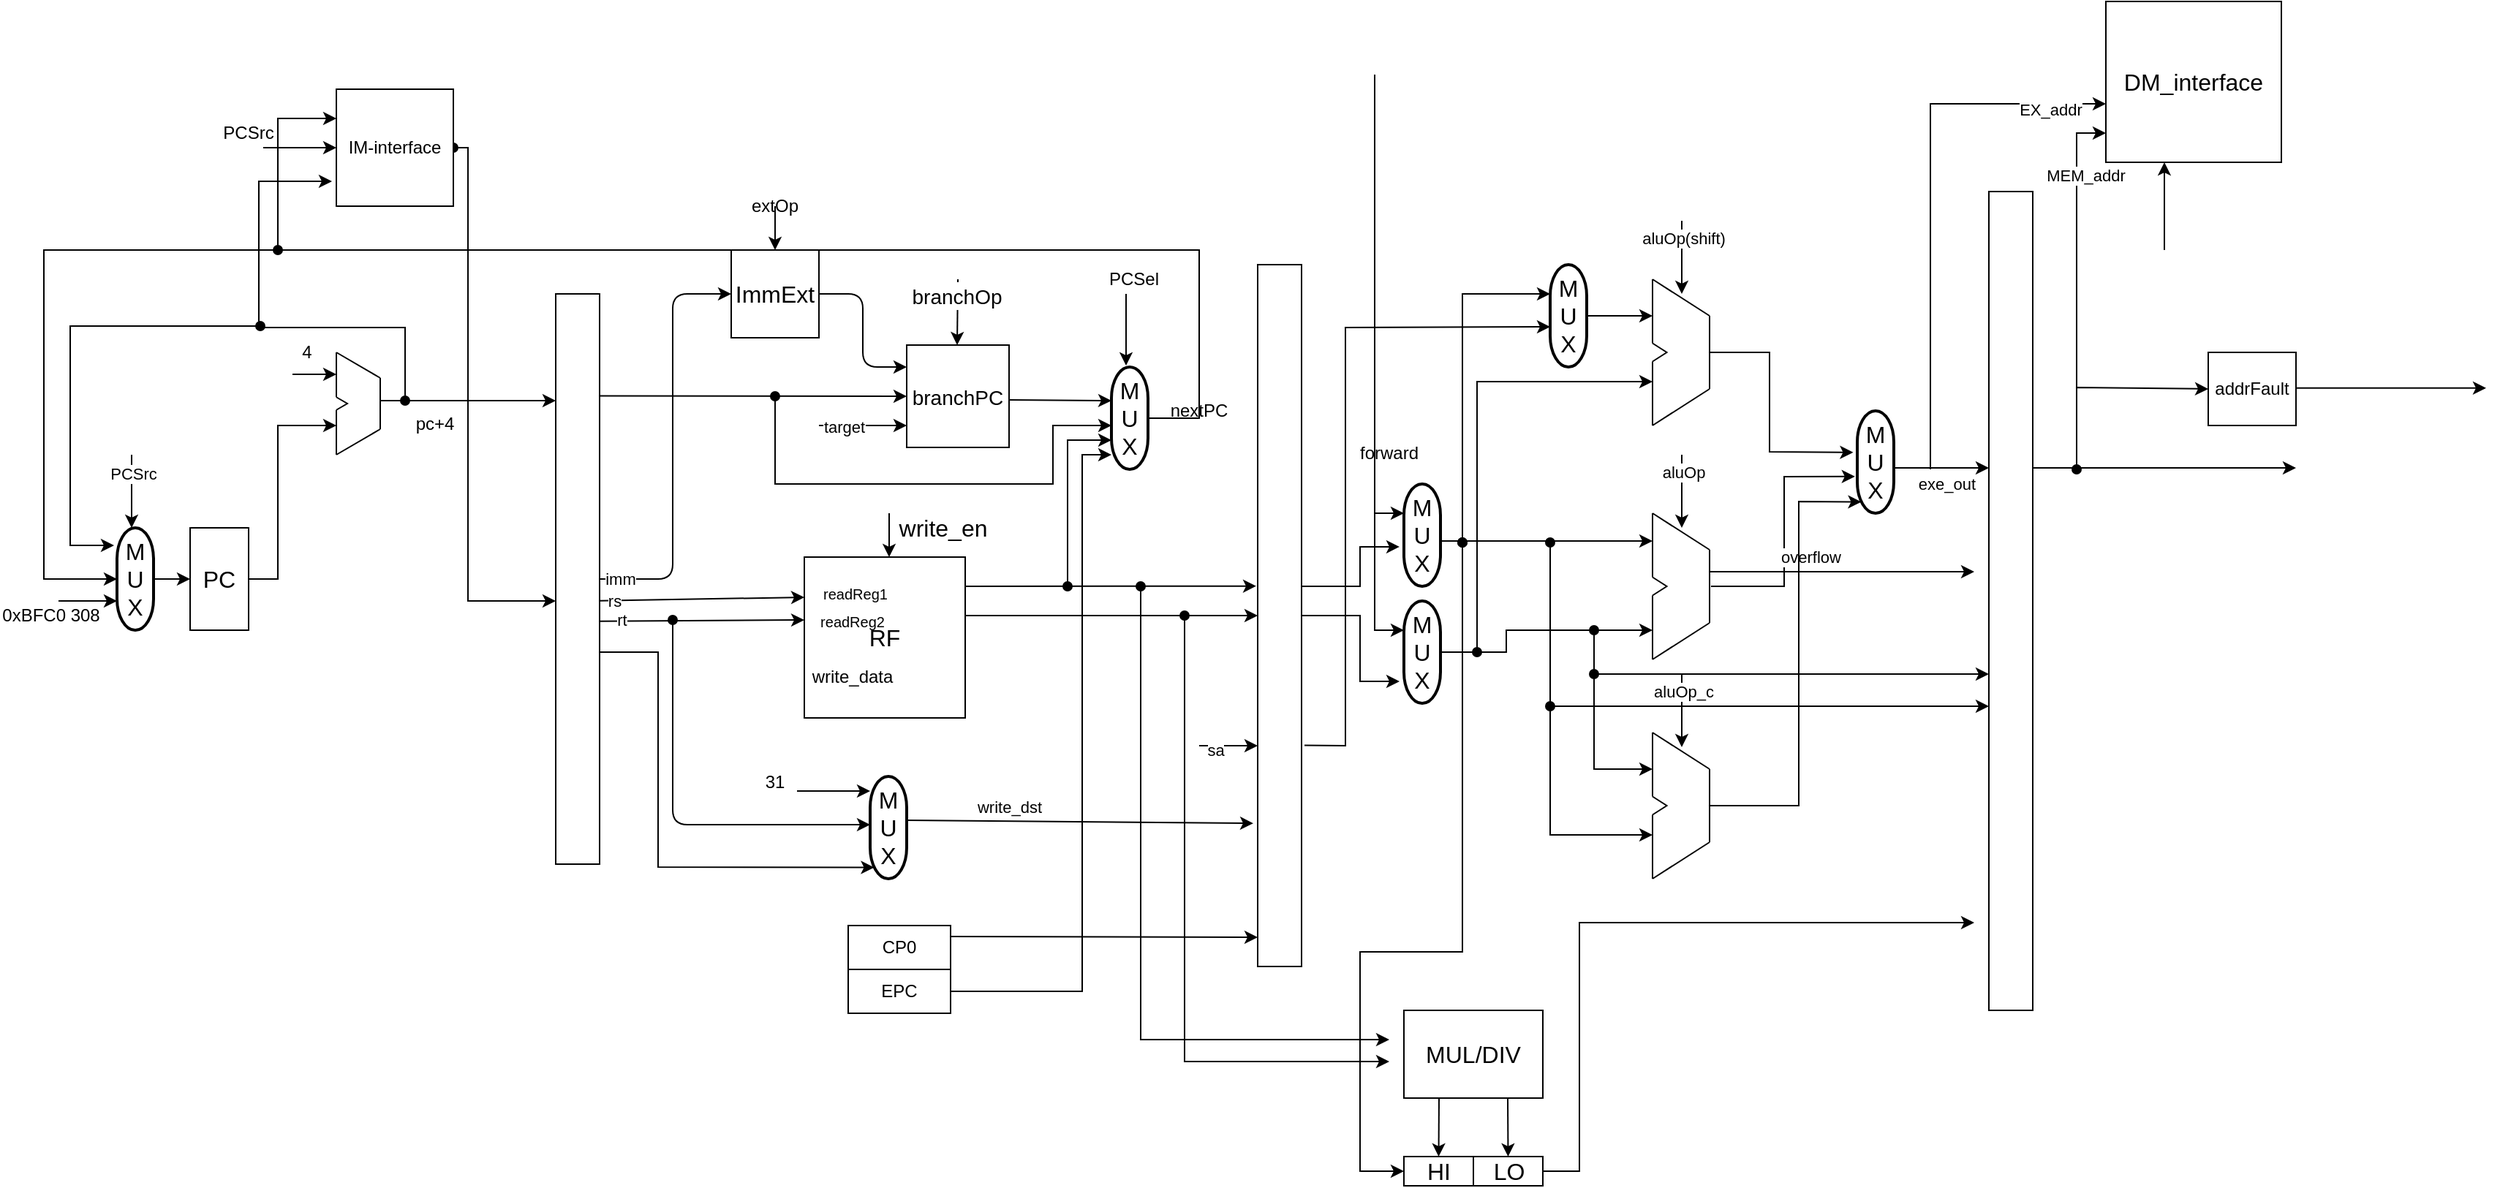 <mxfile version="13.1.3" type="github"><diagram id="8vDX_a7Ci2wvqL18bH4l" name="Page-1"><mxGraphModel dx="1221" dy="1481" grid="1" gridSize="10" guides="1" tooltips="1" connect="1" arrows="1" fold="1" page="1" pageScale="1" pageWidth="1169" pageHeight="827" math="0" shadow="0"><root><mxCell id="0"/><mxCell id="1" parent="0"/><mxCell id="nXYr4h_FSG1vtac11C3X-2" value="&lt;font style=&quot;font-size: 16px&quot;&gt;PC&lt;/font&gt;" style="rounded=0;whiteSpace=wrap;html=1;direction=south;" vertex="1" parent="1"><mxGeometry x="130" y="240" width="40" height="70" as="geometry"/></mxCell><mxCell id="nXYr4h_FSG1vtac11C3X-19" style="edgeStyle=orthogonalEdgeStyle;rounded=0;orthogonalLoop=1;jettySize=auto;html=1;exitX=1;exitY=0.5;exitDx=0;exitDy=0;startArrow=oval;startFill=1;" edge="1" parent="1" source="nXYr4h_FSG1vtac11C3X-3" target="nXYr4h_FSG1vtac11C3X-20"><mxGeometry relative="1" as="geometry"><mxPoint x="350" y="275" as="targetPoint"/><Array as="points"><mxPoint x="320" y="-20"/><mxPoint x="320" y="290"/></Array></mxGeometry></mxCell><mxCell id="nXYr4h_FSG1vtac11C3X-3" value="IM-interface" style="whiteSpace=wrap;html=1;aspect=fixed;" vertex="1" parent="1"><mxGeometry x="230" y="-60" width="80" height="80" as="geometry"/></mxCell><mxCell id="nXYr4h_FSG1vtac11C3X-13" value="" style="group" vertex="1" connectable="0" parent="1"><mxGeometry x="230" y="130" width="30" height="80" as="geometry"/></mxCell><mxCell id="nXYr4h_FSG1vtac11C3X-11" value="" style="group" vertex="1" connectable="0" parent="nXYr4h_FSG1vtac11C3X-13"><mxGeometry width="30" height="80" as="geometry"/></mxCell><mxCell id="nXYr4h_FSG1vtac11C3X-12" value="" style="group" vertex="1" connectable="0" parent="nXYr4h_FSG1vtac11C3X-11"><mxGeometry y="-10" width="30" height="70" as="geometry"/></mxCell><mxCell id="nXYr4h_FSG1vtac11C3X-5" value="" style="endArrow=none;html=1;shadow=0;" edge="1" parent="nXYr4h_FSG1vtac11C3X-12"><mxGeometry width="50" height="50" relative="1" as="geometry"><mxPoint x="30" y="52.5" as="sourcePoint"/><mxPoint x="30" y="17.5" as="targetPoint"/></mxGeometry></mxCell><mxCell id="nXYr4h_FSG1vtac11C3X-6" value="" style="endArrow=none;html=1;shadow=0;" edge="1" parent="nXYr4h_FSG1vtac11C3X-12"><mxGeometry width="50" height="50" relative="1" as="geometry"><mxPoint y="70" as="sourcePoint"/><mxPoint x="30" y="52.5" as="targetPoint"/></mxGeometry></mxCell><mxCell id="nXYr4h_FSG1vtac11C3X-7" value="" style="endArrow=none;html=1;shadow=0;" edge="1" parent="nXYr4h_FSG1vtac11C3X-12"><mxGeometry width="50" height="50" relative="1" as="geometry"><mxPoint as="sourcePoint"/><mxPoint x="30" y="17.5" as="targetPoint"/></mxGeometry></mxCell><mxCell id="nXYr4h_FSG1vtac11C3X-8" value="" style="endArrow=none;html=1;shadow=0;" edge="1" parent="nXYr4h_FSG1vtac11C3X-12"><mxGeometry width="50" height="50" relative="1" as="geometry"><mxPoint y="30.625" as="sourcePoint"/><mxPoint as="targetPoint"/></mxGeometry></mxCell><mxCell id="nXYr4h_FSG1vtac11C3X-9" value="" style="endArrow=none;html=1;shadow=0;" edge="1" parent="nXYr4h_FSG1vtac11C3X-12"><mxGeometry width="50" height="50" relative="1" as="geometry"><mxPoint y="39.375" as="sourcePoint"/><mxPoint y="70" as="targetPoint"/></mxGeometry></mxCell><mxCell id="nXYr4h_FSG1vtac11C3X-10" value="" style="endArrow=none;html=1;shadow=0;rounded=0;" edge="1" parent="nXYr4h_FSG1vtac11C3X-12"><mxGeometry width="50" height="50" relative="1" as="geometry"><mxPoint y="39.375" as="sourcePoint"/><mxPoint y="30.625" as="targetPoint"/><Array as="points"><mxPoint x="7.5" y="35"/></Array></mxGeometry></mxCell><mxCell id="nXYr4h_FSG1vtac11C3X-16" value="" style="endArrow=classic;html=1;" edge="1" parent="1"><mxGeometry width="50" height="50" relative="1" as="geometry"><mxPoint x="200" y="135" as="sourcePoint"/><mxPoint x="230" y="135" as="targetPoint"/><Array as="points"/></mxGeometry></mxCell><mxCell id="nXYr4h_FSG1vtac11C3X-18" value="4" style="text;html=1;strokeColor=none;fillColor=none;align=center;verticalAlign=middle;whiteSpace=wrap;rounded=0;" vertex="1" parent="1"><mxGeometry x="190" y="110" width="40" height="20" as="geometry"/></mxCell><mxCell id="nXYr4h_FSG1vtac11C3X-20" value="" style="rounded=0;whiteSpace=wrap;html=1;" vertex="1" parent="1"><mxGeometry x="380" y="80" width="30" height="390" as="geometry"/></mxCell><mxCell id="nXYr4h_FSG1vtac11C3X-21" value="" style="endArrow=classic;html=1;" edge="1" parent="1"><mxGeometry width="50" height="50" relative="1" as="geometry"><mxPoint x="260" y="153" as="sourcePoint"/><mxPoint x="380" y="153" as="targetPoint"/></mxGeometry></mxCell><mxCell id="nXYr4h_FSG1vtac11C3X-22" value="pc+4" style="text;html=1;align=center;verticalAlign=middle;resizable=0;points=[];autosize=1;" vertex="1" parent="1"><mxGeometry x="277" y="159" width="40" height="20" as="geometry"/></mxCell><mxCell id="nXYr4h_FSG1vtac11C3X-25" value="" style="endArrow=classic;html=1;exitX=0.5;exitY=0;exitDx=0;exitDy=0;rounded=0;" edge="1" parent="1" source="nXYr4h_FSG1vtac11C3X-2"><mxGeometry width="50" height="50" relative="1" as="geometry"><mxPoint x="180" y="220" as="sourcePoint"/><mxPoint x="230" y="170" as="targetPoint"/><Array as="points"><mxPoint x="190" y="275"/><mxPoint x="190" y="170"/></Array></mxGeometry></mxCell><mxCell id="nXYr4h_FSG1vtac11C3X-26" value="" style="endArrow=classic;html=1;rounded=0;startArrow=oval;startFill=1;" edge="1" parent="1"><mxGeometry width="50" height="50" relative="1" as="geometry"><mxPoint x="277" y="153" as="sourcePoint"/><mxPoint x="227" y="3" as="targetPoint"/><Array as="points"><mxPoint x="277" y="103"/><mxPoint x="177" y="103"/><mxPoint x="177" y="3"/></Array></mxGeometry></mxCell><mxCell id="nXYr4h_FSG1vtac11C3X-27" value="ImmExt" style="rounded=0;whiteSpace=wrap;html=1;fontSize=16;rotation=0;" vertex="1" parent="1"><mxGeometry x="500" y="50" width="60" height="60" as="geometry"/></mxCell><mxCell id="nXYr4h_FSG1vtac11C3X-28" value="" style="endArrow=classic;html=1;exitX=1;exitY=0.5;exitDx=0;exitDy=0;" edge="1" parent="1" source="nXYr4h_FSG1vtac11C3X-20"><mxGeometry width="50" height="50" relative="1" as="geometry"><mxPoint x="450" y="130" as="sourcePoint"/><mxPoint x="500" y="80" as="targetPoint"/><Array as="points"><mxPoint x="460" y="275"/><mxPoint x="460" y="80"/></Array></mxGeometry></mxCell><mxCell id="nXYr4h_FSG1vtac11C3X-30" value="imm" style="edgeLabel;html=1;align=center;verticalAlign=middle;resizable=0;points=[];" vertex="1" connectable="0" parent="nXYr4h_FSG1vtac11C3X-28"><mxGeometry x="-0.902" relative="1" as="geometry"><mxPoint as="offset"/></mxGeometry></mxCell><mxCell id="nXYr4h_FSG1vtac11C3X-31" value="" style="endArrow=classic;html=1;" edge="1" parent="1"><mxGeometry width="50" height="50" relative="1" as="geometry"><mxPoint x="530" y="20" as="sourcePoint"/><mxPoint x="530" y="50" as="targetPoint"/></mxGeometry></mxCell><mxCell id="nXYr4h_FSG1vtac11C3X-32" value="extOp" style="text;html=1;strokeColor=none;fillColor=none;align=center;verticalAlign=middle;whiteSpace=wrap;rounded=0;" vertex="1" parent="1"><mxGeometry x="510" y="10" width="40" height="20" as="geometry"/></mxCell><mxCell id="nXYr4h_FSG1vtac11C3X-46" value="" style="group" vertex="1" connectable="0" parent="1"><mxGeometry x="550" y="230" width="115" height="140" as="geometry"/></mxCell><mxCell id="nXYr4h_FSG1vtac11C3X-40" value="RF" style="whiteSpace=wrap;html=1;aspect=fixed;fontSize=16;" vertex="1" parent="nXYr4h_FSG1vtac11C3X-46"><mxGeometry y="30" width="110" height="110" as="geometry"/></mxCell><mxCell id="nXYr4h_FSG1vtac11C3X-41" value="readReg1" style="text;html=1;strokeColor=none;fillColor=none;align=center;verticalAlign=middle;whiteSpace=wrap;rounded=0;fontSize=10;" vertex="1" parent="nXYr4h_FSG1vtac11C3X-46"><mxGeometry x="10" y="50" width="50" height="10" as="geometry"/></mxCell><mxCell id="nXYr4h_FSG1vtac11C3X-42" value="&lt;div&gt;readReg2&lt;/div&gt;" style="text;html=1;strokeColor=none;fillColor=none;align=center;verticalAlign=middle;whiteSpace=wrap;rounded=0;fontSize=10;" vertex="1" parent="nXYr4h_FSG1vtac11C3X-46"><mxGeometry x="13" y="64" width="40" height="20" as="geometry"/></mxCell><mxCell id="nXYr4h_FSG1vtac11C3X-43" value="" style="endArrow=classic;html=1;shadow=0;fontSize=16;" edge="1" parent="nXYr4h_FSG1vtac11C3X-46"><mxGeometry width="50" height="50" relative="1" as="geometry"><mxPoint x="58" as="sourcePoint"/><mxPoint x="58" y="30" as="targetPoint"/></mxGeometry></mxCell><mxCell id="nXYr4h_FSG1vtac11C3X-44" value="write_en" style="text;html=1;strokeColor=none;fillColor=none;align=center;verticalAlign=middle;whiteSpace=wrap;rounded=0;fontSize=16;" vertex="1" parent="nXYr4h_FSG1vtac11C3X-46"><mxGeometry x="75" width="40" height="20" as="geometry"/></mxCell><mxCell id="nXYr4h_FSG1vtac11C3X-45" value="&lt;font style=&quot;font-size: 12px&quot;&gt;write_data&lt;/font&gt;" style="text;html=1;strokeColor=none;fillColor=none;align=center;verticalAlign=middle;whiteSpace=wrap;rounded=0;fontSize=16;" vertex="1" parent="nXYr4h_FSG1vtac11C3X-46"><mxGeometry x="13" y="100" width="40" height="20" as="geometry"/></mxCell><mxCell id="nXYr4h_FSG1vtac11C3X-48" value="" style="endArrow=classic;html=1;exitX=1;exitY=0.538;exitDx=0;exitDy=0;exitPerimeter=0;entryX=0;entryY=0.25;entryDx=0;entryDy=0;" edge="1" parent="1" source="nXYr4h_FSG1vtac11C3X-20" target="nXYr4h_FSG1vtac11C3X-40"><mxGeometry width="50" height="50" relative="1" as="geometry"><mxPoint x="500" y="330" as="sourcePoint"/><mxPoint x="550" y="280" as="targetPoint"/></mxGeometry></mxCell><mxCell id="nXYr4h_FSG1vtac11C3X-49" value="rs" style="edgeLabel;html=1;align=center;verticalAlign=middle;resizable=0;points=[];" vertex="1" connectable="0" parent="nXYr4h_FSG1vtac11C3X-48"><mxGeometry x="-0.6" y="1" relative="1" as="geometry"><mxPoint x="-17.98" y="1.64" as="offset"/></mxGeometry></mxCell><mxCell id="nXYr4h_FSG1vtac11C3X-50" value="" style="endArrow=classic;html=1;exitX=1;exitY=0.574;exitDx=0;exitDy=0;exitPerimeter=0;entryX=0;entryY=0.391;entryDx=0;entryDy=0;entryPerimeter=0;" edge="1" parent="1" source="nXYr4h_FSG1vtac11C3X-20" target="nXYr4h_FSG1vtac11C3X-40"><mxGeometry width="50" height="50" relative="1" as="geometry"><mxPoint x="410" y="300" as="sourcePoint"/><mxPoint x="550" y="300" as="targetPoint"/></mxGeometry></mxCell><mxCell id="nXYr4h_FSG1vtac11C3X-51" value="rt" style="edgeLabel;html=1;align=center;verticalAlign=middle;resizable=0;points=[];" vertex="1" connectable="0" parent="nXYr4h_FSG1vtac11C3X-50"><mxGeometry x="-0.786" y="1" relative="1" as="geometry"><mxPoint as="offset"/></mxGeometry></mxCell><mxCell id="nXYr4h_FSG1vtac11C3X-52" value="" style="endArrow=classic;html=1;entryX=0.89;entryY=0.89;entryDx=0;entryDy=0;entryPerimeter=0;rounded=0;" edge="1" parent="1" target="nXYr4h_FSG1vtac11C3X-53"><mxGeometry width="50" height="50" relative="1" as="geometry"><mxPoint x="410" y="325" as="sourcePoint"/><mxPoint x="550" y="420" as="targetPoint"/><Array as="points"><mxPoint x="450" y="325"/><mxPoint x="450" y="472"/></Array></mxGeometry></mxCell><mxCell id="nXYr4h_FSG1vtac11C3X-53" value="&lt;div&gt;M&lt;/div&gt;&lt;div&gt;U&lt;/div&gt;&lt;div&gt;X&lt;/div&gt;" style="strokeWidth=2;html=1;shape=mxgraph.flowchart.terminator;whiteSpace=wrap;fontSize=16;direction=south;" vertex="1" parent="1"><mxGeometry x="595" y="410" width="25" height="70" as="geometry"/></mxCell><mxCell id="nXYr4h_FSG1vtac11C3X-54" value="" style="endArrow=classic;html=1;startArrow=oval;startFill=1;" edge="1" parent="1"><mxGeometry width="50" height="50" relative="1" as="geometry"><mxPoint x="460" y="303" as="sourcePoint"/><mxPoint x="595" y="443" as="targetPoint"/><Array as="points"><mxPoint x="460" y="443"/></Array></mxGeometry></mxCell><mxCell id="nXYr4h_FSG1vtac11C3X-55" value="" style="endArrow=classic;html=1;" edge="1" parent="1"><mxGeometry width="50" height="50" relative="1" as="geometry"><mxPoint x="545" y="420" as="sourcePoint"/><mxPoint x="595" y="420" as="targetPoint"/></mxGeometry></mxCell><mxCell id="nXYr4h_FSG1vtac11C3X-56" value="31" style="text;html=1;strokeColor=none;fillColor=none;align=center;verticalAlign=middle;whiteSpace=wrap;rounded=0;" vertex="1" parent="1"><mxGeometry x="510" y="404" width="40" height="20" as="geometry"/></mxCell><mxCell id="nXYr4h_FSG1vtac11C3X-57" value="" style="endArrow=classic;html=1;entryX=-0.1;entryY=0.796;entryDx=0;entryDy=0;entryPerimeter=0;" edge="1" parent="1" target="nXYr4h_FSG1vtac11C3X-88"><mxGeometry width="50" height="50" relative="1" as="geometry"><mxPoint x="620" y="440" as="sourcePoint"/><mxPoint x="720" y="440" as="targetPoint"/></mxGeometry></mxCell><mxCell id="nXYr4h_FSG1vtac11C3X-58" value="&lt;div&gt;write_dst&lt;/div&gt;" style="edgeLabel;html=1;align=center;verticalAlign=middle;resizable=0;points=[];" vertex="1" connectable="0" parent="nXYr4h_FSG1vtac11C3X-57"><mxGeometry x="-0.56" y="-4" relative="1" as="geometry"><mxPoint x="18" y="-14" as="offset"/></mxGeometry></mxCell><mxCell id="nXYr4h_FSG1vtac11C3X-67" value="" style="group" vertex="1" connectable="0" parent="1"><mxGeometry x="620" y="70" width="70" height="115" as="geometry"/></mxCell><mxCell id="nXYr4h_FSG1vtac11C3X-64" value="&lt;font style=&quot;font-size: 14px&quot;&gt;branchPC&lt;/font&gt;" style="rounded=0;whiteSpace=wrap;html=1;fontSize=16;" vertex="1" parent="nXYr4h_FSG1vtac11C3X-67"><mxGeometry y="45" width="70" height="70" as="geometry"/></mxCell><mxCell id="nXYr4h_FSG1vtac11C3X-65" value="" style="endArrow=classic;html=1;shadow=0;fontSize=16;" edge="1" parent="nXYr4h_FSG1vtac11C3X-67"><mxGeometry width="50" height="50" relative="1" as="geometry"><mxPoint x="35.0" as="sourcePoint"/><mxPoint x="34.5" y="45" as="targetPoint"/></mxGeometry></mxCell><mxCell id="nXYr4h_FSG1vtac11C3X-66" value="&lt;font style=&quot;font-size: 14px&quot;&gt;branchOp&lt;/font&gt;" style="edgeLabel;html=1;align=center;verticalAlign=middle;resizable=0;points=[];fontSize=16;" vertex="1" connectable="0" parent="nXYr4h_FSG1vtac11C3X-65"><mxGeometry x="-0.511" y="-1" relative="1" as="geometry"><mxPoint as="offset"/></mxGeometry></mxCell><mxCell id="nXYr4h_FSG1vtac11C3X-68" value="" style="endArrow=classic;html=1;exitX=1;exitY=0.5;exitDx=0;exitDy=0;" edge="1" parent="1" source="nXYr4h_FSG1vtac11C3X-27"><mxGeometry width="50" height="50" relative="1" as="geometry"><mxPoint x="570" y="180" as="sourcePoint"/><mxPoint x="620" y="130" as="targetPoint"/><Array as="points"><mxPoint x="590" y="80"/><mxPoint x="590" y="130"/></Array></mxGeometry></mxCell><mxCell id="nXYr4h_FSG1vtac11C3X-69" value="" style="endArrow=classic;html=1;exitX=1;exitY=0.179;exitDx=0;exitDy=0;exitPerimeter=0;" edge="1" parent="1" source="nXYr4h_FSG1vtac11C3X-20"><mxGeometry width="50" height="50" relative="1" as="geometry"><mxPoint x="570" y="194" as="sourcePoint"/><mxPoint x="620" y="150" as="targetPoint"/></mxGeometry></mxCell><mxCell id="nXYr4h_FSG1vtac11C3X-71" value="" style="endArrow=classic;html=1;entryX=-0.033;entryY=0.458;entryDx=0;entryDy=0;entryPerimeter=0;" edge="1" parent="1" target="nXYr4h_FSG1vtac11C3X-88"><mxGeometry width="50" height="50" relative="1" as="geometry"><mxPoint x="660" y="280" as="sourcePoint"/><mxPoint x="810" y="280" as="targetPoint"/></mxGeometry></mxCell><mxCell id="nXYr4h_FSG1vtac11C3X-72" value="" style="endArrow=classic;html=1;entryX=0;entryY=0.5;entryDx=0;entryDy=0;" edge="1" parent="1" target="nXYr4h_FSG1vtac11C3X-88"><mxGeometry width="50" height="50" relative="1" as="geometry"><mxPoint x="660" y="300" as="sourcePoint"/><mxPoint x="810" y="300" as="targetPoint"/></mxGeometry></mxCell><mxCell id="nXYr4h_FSG1vtac11C3X-74" value="" style="endArrow=classic;html=1;" edge="1" parent="1"><mxGeometry width="50" height="50" relative="1" as="geometry"><mxPoint x="690" y="152.5" as="sourcePoint"/><mxPoint x="760" y="153" as="targetPoint"/></mxGeometry></mxCell><mxCell id="nXYr4h_FSG1vtac11C3X-76" value="" style="endArrow=classic;html=1;" edge="1" parent="1"><mxGeometry width="50" height="50" relative="1" as="geometry"><mxPoint x="560" y="170" as="sourcePoint"/><mxPoint x="620" y="170" as="targetPoint"/></mxGeometry></mxCell><mxCell id="nXYr4h_FSG1vtac11C3X-77" value="&lt;div&gt;target&lt;/div&gt;" style="edgeLabel;html=1;align=center;verticalAlign=middle;resizable=0;points=[];" vertex="1" connectable="0" parent="nXYr4h_FSG1vtac11C3X-76"><mxGeometry x="-0.433" y="-1" relative="1" as="geometry"><mxPoint as="offset"/></mxGeometry></mxCell><mxCell id="nXYr4h_FSG1vtac11C3X-78" value="&lt;div&gt;M&lt;/div&gt;&lt;div&gt;U&lt;/div&gt;&lt;div&gt;X&lt;/div&gt;" style="strokeWidth=2;html=1;shape=mxgraph.flowchart.terminator;whiteSpace=wrap;fontSize=16;direction=south;" vertex="1" parent="1"><mxGeometry x="760" y="130" width="25" height="70" as="geometry"/></mxCell><mxCell id="nXYr4h_FSG1vtac11C3X-79" value="" style="endArrow=classic;html=1;startArrow=oval;startFill=1;strokeColor=#000000;rounded=0;" edge="1" parent="1"><mxGeometry width="50" height="50" relative="1" as="geometry"><mxPoint x="530" y="150" as="sourcePoint"/><mxPoint x="760" y="170" as="targetPoint"/><Array as="points"><mxPoint x="530" y="210"/><mxPoint x="720" y="210"/><mxPoint x="720" y="170"/></Array></mxGeometry></mxCell><mxCell id="nXYr4h_FSG1vtac11C3X-80" value="" style="endArrow=classic;html=1;strokeColor=#000000;rounded=0;startArrow=oval;startFill=1;" edge="1" parent="1"><mxGeometry width="50" height="50" relative="1" as="geometry"><mxPoint x="730" y="280" as="sourcePoint"/><mxPoint x="760" y="180" as="targetPoint"/><Array as="points"><mxPoint x="730" y="180"/></Array></mxGeometry></mxCell><mxCell id="nXYr4h_FSG1vtac11C3X-81" value="&lt;div&gt;CP0&lt;/div&gt;" style="rounded=0;whiteSpace=wrap;html=1;" vertex="1" parent="1"><mxGeometry x="580" y="512" width="70" height="30" as="geometry"/></mxCell><mxCell id="nXYr4h_FSG1vtac11C3X-82" value="EPC" style="rounded=0;whiteSpace=wrap;html=1;" vertex="1" parent="1"><mxGeometry x="580" y="542" width="70" height="30" as="geometry"/></mxCell><mxCell id="nXYr4h_FSG1vtac11C3X-83" value="" style="endArrow=classic;html=1;strokeColor=#000000;exitX=1;exitY=0.5;exitDx=0;exitDy=0;startArrow=none;startFill=0;rounded=0;" edge="1" parent="1" source="nXYr4h_FSG1vtac11C3X-82"><mxGeometry width="50" height="50" relative="1" as="geometry"><mxPoint x="710" y="240" as="sourcePoint"/><mxPoint x="760" y="190" as="targetPoint"/><Array as="points"><mxPoint x="740" y="557"/><mxPoint x="740" y="190"/></Array></mxGeometry></mxCell><mxCell id="nXYr4h_FSG1vtac11C3X-85" value="" style="endArrow=classic;html=1;strokeColor=#000000;" edge="1" parent="1"><mxGeometry width="50" height="50" relative="1" as="geometry"><mxPoint x="770" y="80" as="sourcePoint"/><mxPoint x="770" y="129" as="targetPoint"/></mxGeometry></mxCell><mxCell id="nXYr4h_FSG1vtac11C3X-86" value="PCSel" style="text;html=1;align=center;verticalAlign=middle;resizable=0;points=[];autosize=1;" vertex="1" parent="1"><mxGeometry x="750" y="60" width="50" height="20" as="geometry"/></mxCell><mxCell id="nXYr4h_FSG1vtac11C3X-87" value="nextPC" style="text;html=1;strokeColor=none;fillColor=none;align=center;verticalAlign=middle;whiteSpace=wrap;rounded=0;" vertex="1" parent="1"><mxGeometry x="800" y="150" width="40" height="20" as="geometry"/></mxCell><mxCell id="nXYr4h_FSG1vtac11C3X-88" value="" style="rounded=0;whiteSpace=wrap;html=1;" vertex="1" parent="1"><mxGeometry x="860" y="60" width="30" height="480" as="geometry"/></mxCell><mxCell id="nXYr4h_FSG1vtac11C3X-91" value="" style="endArrow=classic;html=1;strokeColor=#000000;entryX=0;entryY=0.5;entryDx=0;entryDy=0;" edge="1" parent="1" target="nXYr4h_FSG1vtac11C3X-3"><mxGeometry width="50" height="50" relative="1" as="geometry"><mxPoint x="180" y="-20" as="sourcePoint"/><mxPoint x="150" y="-26" as="targetPoint"/></mxGeometry></mxCell><mxCell id="nXYr4h_FSG1vtac11C3X-93" value="PCSrc" style="text;html=1;strokeColor=none;fillColor=none;align=center;verticalAlign=middle;whiteSpace=wrap;rounded=0;" vertex="1" parent="1"><mxGeometry x="150" y="-40" width="40" height="20" as="geometry"/></mxCell><mxCell id="nXYr4h_FSG1vtac11C3X-97" value="" style="endArrow=classic;html=1;strokeColor=#000000;entryX=0;entryY=0.25;entryDx=0;entryDy=0;startArrow=none;startFill=0;rounded=0;exitX=0.5;exitY=0;exitDx=0;exitDy=0;exitPerimeter=0;" edge="1" parent="1" source="nXYr4h_FSG1vtac11C3X-78" target="nXYr4h_FSG1vtac11C3X-3"><mxGeometry width="50" height="50" relative="1" as="geometry"><mxPoint x="820" y="170" as="sourcePoint"/><mxPoint x="870" y="120" as="targetPoint"/><Array as="points"><mxPoint x="820" y="165"/><mxPoint x="820" y="50"/><mxPoint x="190" y="50"/><mxPoint x="190" y="-40"/></Array></mxGeometry></mxCell><mxCell id="nXYr4h_FSG1vtac11C3X-103" value="&lt;div&gt;M&lt;/div&gt;&lt;div&gt;U&lt;/div&gt;&lt;div&gt;X&lt;/div&gt;" style="strokeWidth=2;html=1;shape=mxgraph.flowchart.terminator;whiteSpace=wrap;fontSize=16;direction=south;" vertex="1" parent="1"><mxGeometry x="80" y="240" width="25" height="70" as="geometry"/></mxCell><mxCell id="nXYr4h_FSG1vtac11C3X-104" value="" style="endArrow=classic;html=1;strokeColor=#000000;exitX=0.5;exitY=0;exitDx=0;exitDy=0;exitPerimeter=0;" edge="1" parent="1" source="nXYr4h_FSG1vtac11C3X-103"><mxGeometry width="50" height="50" relative="1" as="geometry"><mxPoint x="80" y="325" as="sourcePoint"/><mxPoint x="130" y="275" as="targetPoint"/></mxGeometry></mxCell><mxCell id="nXYr4h_FSG1vtac11C3X-105" value="" style="endArrow=classic;html=1;strokeColor=#000000;startArrow=oval;startFill=1;rounded=0;" edge="1" parent="1"><mxGeometry width="50" height="50" relative="1" as="geometry"><mxPoint x="178" y="102" as="sourcePoint"/><mxPoint x="78" y="252" as="targetPoint"/><Array as="points"><mxPoint x="48" y="102"/><mxPoint x="48" y="252"/></Array></mxGeometry></mxCell><mxCell id="nXYr4h_FSG1vtac11C3X-106" value="" style="endArrow=classic;html=1;strokeColor=#000000;startArrow=oval;startFill=1;rounded=0;" edge="1" parent="1"><mxGeometry width="50" height="50" relative="1" as="geometry"><mxPoint x="190" y="50" as="sourcePoint"/><mxPoint x="80" y="275" as="targetPoint"/><Array as="points"><mxPoint x="30" y="50"/><mxPoint x="30" y="275"/></Array></mxGeometry></mxCell><mxCell id="nXYr4h_FSG1vtac11C3X-107" value="" style="endArrow=classic;html=1;strokeColor=#000000;" edge="1" parent="1"><mxGeometry width="50" height="50" relative="1" as="geometry"><mxPoint x="40" y="290" as="sourcePoint"/><mxPoint x="80" y="290" as="targetPoint"/></mxGeometry></mxCell><mxCell id="nXYr4h_FSG1vtac11C3X-108" value="0xBFC0 308" style="text;html=1;strokeColor=none;fillColor=none;align=center;verticalAlign=middle;whiteSpace=wrap;rounded=0;" vertex="1" parent="1"><mxGeometry y="290" width="70" height="20" as="geometry"/></mxCell><mxCell id="nXYr4h_FSG1vtac11C3X-117" value="" style="endArrow=classic;html=1;strokeColor=#000000;entryX=0.614;entryY=1.12;entryDx=0;entryDy=0;entryPerimeter=0;rounded=0;" edge="1" parent="1" target="nXYr4h_FSG1vtac11C3X-120"><mxGeometry width="50" height="50" relative="1" as="geometry"><mxPoint x="890" y="280" as="sourcePoint"/><mxPoint x="950" y="280" as="targetPoint"/><Array as="points"><mxPoint x="930" y="280"/><mxPoint x="930" y="253"/></Array></mxGeometry></mxCell><mxCell id="nXYr4h_FSG1vtac11C3X-118" value="" style="endArrow=classic;html=1;strokeColor=#000000;entryX=0.786;entryY=1.12;entryDx=0;entryDy=0;entryPerimeter=0;rounded=0;" edge="1" parent="1" target="nXYr4h_FSG1vtac11C3X-121"><mxGeometry width="50" height="50" relative="1" as="geometry"><mxPoint x="890" y="300" as="sourcePoint"/><mxPoint x="950" y="300" as="targetPoint"/><Array as="points"><mxPoint x="930" y="300"/><mxPoint x="930" y="345"/></Array></mxGeometry></mxCell><mxCell id="nXYr4h_FSG1vtac11C3X-119" value="" style="endArrow=classic;html=1;strokeColor=#000000;exitX=1;exitY=0.25;exitDx=0;exitDy=0;" edge="1" parent="1" source="nXYr4h_FSG1vtac11C3X-81"><mxGeometry width="50" height="50" relative="1" as="geometry"><mxPoint x="810" y="570" as="sourcePoint"/><mxPoint x="860" y="520" as="targetPoint"/></mxGeometry></mxCell><mxCell id="nXYr4h_FSG1vtac11C3X-120" value="&lt;div&gt;M&lt;/div&gt;&lt;div&gt;U&lt;/div&gt;&lt;div&gt;X&lt;/div&gt;" style="strokeWidth=2;html=1;shape=mxgraph.flowchart.terminator;whiteSpace=wrap;fontSize=16;direction=south;" vertex="1" parent="1"><mxGeometry x="960" y="210" width="25" height="70" as="geometry"/></mxCell><mxCell id="nXYr4h_FSG1vtac11C3X-121" value="&lt;div&gt;M&lt;/div&gt;&lt;div&gt;U&lt;/div&gt;&lt;div&gt;X&lt;/div&gt;" style="strokeWidth=2;html=1;shape=mxgraph.flowchart.terminator;whiteSpace=wrap;fontSize=16;direction=south;" vertex="1" parent="1"><mxGeometry x="960" y="290" width="25" height="70" as="geometry"/></mxCell><mxCell id="nXYr4h_FSG1vtac11C3X-122" value="" style="endArrow=classic;html=1;strokeColor=#000000;rounded=0;" edge="1" parent="1"><mxGeometry width="50" height="50" relative="1" as="geometry"><mxPoint x="940" y="-70" as="sourcePoint"/><mxPoint x="960" y="230" as="targetPoint"/><Array as="points"><mxPoint x="940" y="230"/></Array></mxGeometry></mxCell><mxCell id="nXYr4h_FSG1vtac11C3X-123" value="forward" style="text;html=1;strokeColor=none;fillColor=none;align=center;verticalAlign=middle;whiteSpace=wrap;rounded=0;" vertex="1" parent="1"><mxGeometry x="930" y="179" width="40" height="20" as="geometry"/></mxCell><mxCell id="nXYr4h_FSG1vtac11C3X-126" value="" style="endArrow=classic;html=1;strokeColor=#000000;rounded=0;" edge="1" parent="1"><mxGeometry width="50" height="50" relative="1" as="geometry"><mxPoint x="940" y="230" as="sourcePoint"/><mxPoint x="960" y="310" as="targetPoint"/><Array as="points"><mxPoint x="940" y="310"/></Array></mxGeometry></mxCell><mxCell id="nXYr4h_FSG1vtac11C3X-127" value="" style="endArrow=classic;html=1;strokeColor=#000000;" edge="1" parent="1"><mxGeometry width="50" height="50" relative="1" as="geometry"><mxPoint x="985" y="249" as="sourcePoint"/><mxPoint x="1130" y="249" as="targetPoint"/></mxGeometry></mxCell><mxCell id="nXYr4h_FSG1vtac11C3X-128" value="" style="endArrow=classic;html=1;strokeColor=#000000;rounded=0;" edge="1" parent="1"><mxGeometry width="50" height="50" relative="1" as="geometry"><mxPoint x="985" y="325" as="sourcePoint"/><mxPoint x="1130" y="310" as="targetPoint"/><Array as="points"><mxPoint x="1030" y="325"/><mxPoint x="1030" y="310"/></Array></mxGeometry></mxCell><mxCell id="nXYr4h_FSG1vtac11C3X-129" value="&lt;div&gt;M&lt;/div&gt;&lt;div&gt;U&lt;/div&gt;&lt;div&gt;X&lt;/div&gt;" style="strokeWidth=2;html=1;shape=mxgraph.flowchart.terminator;whiteSpace=wrap;fontSize=16;direction=south;" vertex="1" parent="1"><mxGeometry x="1060" y="60" width="25" height="70" as="geometry"/></mxCell><mxCell id="nXYr4h_FSG1vtac11C3X-130" value="" style="endArrow=classic;html=1;strokeColor=#000000;rounded=0;startArrow=oval;startFill=1;" edge="1" parent="1"><mxGeometry width="50" height="50" relative="1" as="geometry"><mxPoint x="1000" y="250" as="sourcePoint"/><mxPoint x="1060" y="80" as="targetPoint"/><Array as="points"><mxPoint x="1000" y="80"/></Array></mxGeometry></mxCell><mxCell id="nXYr4h_FSG1vtac11C3X-131" value="" style="endArrow=classic;html=1;strokeColor=#000000;exitX=1.067;exitY=0.685;exitDx=0;exitDy=0;exitPerimeter=0;rounded=0;" edge="1" parent="1" source="nXYr4h_FSG1vtac11C3X-88"><mxGeometry width="50" height="50" relative="1" as="geometry"><mxPoint x="1010" y="152.5" as="sourcePoint"/><mxPoint x="1060" y="102.5" as="targetPoint"/><Array as="points"><mxPoint x="920" y="389"/><mxPoint x="920" y="103"/></Array></mxGeometry></mxCell><mxCell id="nXYr4h_FSG1vtac11C3X-132" value="" style="endArrow=classic;html=1;strokeColor=#000000;" edge="1" parent="1"><mxGeometry width="50" height="50" relative="1" as="geometry"><mxPoint x="820" y="389" as="sourcePoint"/><mxPoint x="860" y="389" as="targetPoint"/></mxGeometry></mxCell><mxCell id="nXYr4h_FSG1vtac11C3X-133" value="&lt;div&gt;sa&lt;/div&gt;" style="edgeLabel;html=1;align=center;verticalAlign=middle;resizable=0;points=[];" vertex="1" connectable="0" parent="nXYr4h_FSG1vtac11C3X-132"><mxGeometry x="-0.45" y="-3" relative="1" as="geometry"><mxPoint as="offset"/></mxGeometry></mxCell><mxCell id="nXYr4h_FSG1vtac11C3X-134" value="" style="endArrow=classic;html=1;strokeColor=#000000;" edge="1" parent="1"><mxGeometry width="50" height="50" relative="1" as="geometry"><mxPoint x="1085" y="95" as="sourcePoint"/><mxPoint x="1130" y="95" as="targetPoint"/></mxGeometry></mxCell><mxCell id="nXYr4h_FSG1vtac11C3X-135" value="" style="endArrow=classic;html=1;strokeColor=#000000;rounded=0;startArrow=oval;startFill=1;" edge="1" parent="1"><mxGeometry width="50" height="50" relative="1" as="geometry"><mxPoint x="1010" y="325" as="sourcePoint"/><mxPoint x="1130" y="140" as="targetPoint"/><Array as="points"><mxPoint x="1010" y="140"/></Array></mxGeometry></mxCell><mxCell id="nXYr4h_FSG1vtac11C3X-145" value="" style="group" vertex="1" connectable="0" parent="1"><mxGeometry x="1130" y="70" width="39" height="100" as="geometry"/></mxCell><mxCell id="nXYr4h_FSG1vtac11C3X-144" value="" style="group" vertex="1" connectable="0" parent="nXYr4h_FSG1vtac11C3X-145"><mxGeometry width="39" height="100" as="geometry"/></mxCell><mxCell id="nXYr4h_FSG1vtac11C3X-143" value="" style="group" vertex="1" connectable="0" parent="nXYr4h_FSG1vtac11C3X-144"><mxGeometry width="39" height="100" as="geometry"/></mxCell><mxCell id="nXYr4h_FSG1vtac11C3X-136" value="" style="endArrow=none;html=1;shadow=0;strokeColor=#000000;" edge="1" parent="nXYr4h_FSG1vtac11C3X-143"><mxGeometry width="50" height="50" relative="1" as="geometry"><mxPoint x="39" y="75" as="sourcePoint"/><mxPoint x="39" y="25" as="targetPoint"/></mxGeometry></mxCell><mxCell id="nXYr4h_FSG1vtac11C3X-137" value="" style="endArrow=none;html=1;shadow=0;strokeColor=#000000;" edge="1" parent="nXYr4h_FSG1vtac11C3X-143"><mxGeometry width="50" height="50" relative="1" as="geometry"><mxPoint y="100" as="sourcePoint"/><mxPoint x="39" y="75" as="targetPoint"/></mxGeometry></mxCell><mxCell id="nXYr4h_FSG1vtac11C3X-138" value="" style="endArrow=none;html=1;shadow=0;strokeColor=#000000;" edge="1" parent="nXYr4h_FSG1vtac11C3X-143"><mxGeometry width="50" height="50" relative="1" as="geometry"><mxPoint as="sourcePoint"/><mxPoint x="39" y="25" as="targetPoint"/></mxGeometry></mxCell><mxCell id="nXYr4h_FSG1vtac11C3X-139" value="" style="endArrow=none;html=1;shadow=0;strokeColor=#000000;" edge="1" parent="nXYr4h_FSG1vtac11C3X-143"><mxGeometry width="50" height="50" relative="1" as="geometry"><mxPoint y="43.75" as="sourcePoint"/><mxPoint as="targetPoint"/></mxGeometry></mxCell><mxCell id="nXYr4h_FSG1vtac11C3X-140" value="" style="endArrow=none;html=1;shadow=0;strokeColor=#000000;" edge="1" parent="nXYr4h_FSG1vtac11C3X-143"><mxGeometry width="50" height="50" relative="1" as="geometry"><mxPoint y="56.25" as="sourcePoint"/><mxPoint y="100" as="targetPoint"/></mxGeometry></mxCell><mxCell id="nXYr4h_FSG1vtac11C3X-141" value="" style="endArrow=none;html=1;shadow=0;rounded=0;strokeColor=#000000;" edge="1" parent="nXYr4h_FSG1vtac11C3X-143"><mxGeometry width="50" height="50" relative="1" as="geometry"><mxPoint y="56.25" as="sourcePoint"/><mxPoint y="43.75" as="targetPoint"/><Array as="points"><mxPoint x="9.75" y="50"/></Array></mxGeometry></mxCell><mxCell id="nXYr4h_FSG1vtac11C3X-147" value="" style="endArrow=classic;html=1;strokeColor=#000000;" edge="1" parent="nXYr4h_FSG1vtac11C3X-143"><mxGeometry width="50" height="50" relative="1" as="geometry"><mxPoint x="20" y="-40" as="sourcePoint"/><mxPoint x="20" y="10" as="targetPoint"/></mxGeometry></mxCell><mxCell id="nXYr4h_FSG1vtac11C3X-148" value="aluOp(shift)" style="edgeLabel;html=1;align=center;verticalAlign=middle;resizable=0;points=[];" vertex="1" connectable="0" parent="nXYr4h_FSG1vtac11C3X-147"><mxGeometry x="-0.52" y="1" relative="1" as="geometry"><mxPoint as="offset"/></mxGeometry></mxCell><mxCell id="nXYr4h_FSG1vtac11C3X-146" value="" style="endArrow=classic;html=1;strokeColor=#000000;entryX=0.406;entryY=1.111;entryDx=0;entryDy=0;entryPerimeter=0;rounded=0;" edge="1" parent="1" target="nXYr4h_FSG1vtac11C3X-190"><mxGeometry width="50" height="50" relative="1" as="geometry"><mxPoint x="1169" y="120" as="sourcePoint"/><mxPoint x="1220" y="120" as="targetPoint"/><Array as="points"><mxPoint x="1210" y="120"/><mxPoint x="1210" y="188"/></Array></mxGeometry></mxCell><mxCell id="nXYr4h_FSG1vtac11C3X-155" value="" style="group" vertex="1" connectable="0" parent="1"><mxGeometry x="1130" y="230" width="39" height="100" as="geometry"/></mxCell><mxCell id="nXYr4h_FSG1vtac11C3X-156" value="" style="group" vertex="1" connectable="0" parent="nXYr4h_FSG1vtac11C3X-155"><mxGeometry width="39" height="100" as="geometry"/></mxCell><mxCell id="nXYr4h_FSG1vtac11C3X-157" value="" style="group" vertex="1" connectable="0" parent="nXYr4h_FSG1vtac11C3X-156"><mxGeometry width="39" height="100" as="geometry"/></mxCell><mxCell id="nXYr4h_FSG1vtac11C3X-158" value="" style="endArrow=none;html=1;shadow=0;strokeColor=#000000;" edge="1" parent="nXYr4h_FSG1vtac11C3X-157"><mxGeometry width="50" height="50" relative="1" as="geometry"><mxPoint x="39" y="75" as="sourcePoint"/><mxPoint x="39" y="25" as="targetPoint"/></mxGeometry></mxCell><mxCell id="nXYr4h_FSG1vtac11C3X-159" value="" style="endArrow=none;html=1;shadow=0;strokeColor=#000000;" edge="1" parent="nXYr4h_FSG1vtac11C3X-157"><mxGeometry width="50" height="50" relative="1" as="geometry"><mxPoint y="100" as="sourcePoint"/><mxPoint x="39" y="75" as="targetPoint"/></mxGeometry></mxCell><mxCell id="nXYr4h_FSG1vtac11C3X-160" value="" style="endArrow=none;html=1;shadow=0;strokeColor=#000000;" edge="1" parent="nXYr4h_FSG1vtac11C3X-157"><mxGeometry width="50" height="50" relative="1" as="geometry"><mxPoint as="sourcePoint"/><mxPoint x="39" y="25" as="targetPoint"/></mxGeometry></mxCell><mxCell id="nXYr4h_FSG1vtac11C3X-161" value="" style="endArrow=none;html=1;shadow=0;strokeColor=#000000;" edge="1" parent="nXYr4h_FSG1vtac11C3X-157"><mxGeometry width="50" height="50" relative="1" as="geometry"><mxPoint y="43.75" as="sourcePoint"/><mxPoint as="targetPoint"/></mxGeometry></mxCell><mxCell id="nXYr4h_FSG1vtac11C3X-162" value="" style="endArrow=none;html=1;shadow=0;strokeColor=#000000;" edge="1" parent="nXYr4h_FSG1vtac11C3X-157"><mxGeometry width="50" height="50" relative="1" as="geometry"><mxPoint y="56.25" as="sourcePoint"/><mxPoint y="100" as="targetPoint"/></mxGeometry></mxCell><mxCell id="nXYr4h_FSG1vtac11C3X-163" value="" style="endArrow=none;html=1;shadow=0;rounded=0;strokeColor=#000000;" edge="1" parent="nXYr4h_FSG1vtac11C3X-157"><mxGeometry width="50" height="50" relative="1" as="geometry"><mxPoint y="56.25" as="sourcePoint"/><mxPoint y="43.75" as="targetPoint"/><Array as="points"><mxPoint x="9.75" y="50"/></Array></mxGeometry></mxCell><mxCell id="nXYr4h_FSG1vtac11C3X-164" value="" style="endArrow=classic;html=1;strokeColor=#000000;" edge="1" parent="nXYr4h_FSG1vtac11C3X-157"><mxGeometry width="50" height="50" relative="1" as="geometry"><mxPoint x="20" y="-40" as="sourcePoint"/><mxPoint x="20" y="10" as="targetPoint"/></mxGeometry></mxCell><mxCell id="nXYr4h_FSG1vtac11C3X-165" value="aluOp" style="edgeLabel;html=1;align=center;verticalAlign=middle;resizable=0;points=[];" vertex="1" connectable="0" parent="nXYr4h_FSG1vtac11C3X-164"><mxGeometry x="-0.52" y="1" relative="1" as="geometry"><mxPoint as="offset"/></mxGeometry></mxCell><mxCell id="nXYr4h_FSG1vtac11C3X-166" value="" style="endArrow=classic;html=1;strokeColor=#000000;entryX=0.641;entryY=1.064;entryDx=0;entryDy=0;entryPerimeter=0;rounded=0;" edge="1" parent="1" target="nXYr4h_FSG1vtac11C3X-190"><mxGeometry width="50" height="50" relative="1" as="geometry"><mxPoint x="1170" y="280" as="sourcePoint"/><mxPoint x="1220" y="280" as="targetPoint"/><Array as="points"><mxPoint x="1220" y="280"/><mxPoint x="1220" y="205"/></Array></mxGeometry></mxCell><mxCell id="nXYr4h_FSG1vtac11C3X-173" value="" style="group" vertex="1" connectable="0" parent="1"><mxGeometry x="1130" y="380" width="39" height="100" as="geometry"/></mxCell><mxCell id="nXYr4h_FSG1vtac11C3X-174" value="" style="group" vertex="1" connectable="0" parent="nXYr4h_FSG1vtac11C3X-173"><mxGeometry width="39" height="100" as="geometry"/></mxCell><mxCell id="nXYr4h_FSG1vtac11C3X-175" value="" style="group" vertex="1" connectable="0" parent="nXYr4h_FSG1vtac11C3X-174"><mxGeometry width="39" height="100" as="geometry"/></mxCell><mxCell id="nXYr4h_FSG1vtac11C3X-176" value="" style="endArrow=none;html=1;shadow=0;strokeColor=#000000;" edge="1" parent="nXYr4h_FSG1vtac11C3X-175"><mxGeometry width="50" height="50" relative="1" as="geometry"><mxPoint x="39" y="75" as="sourcePoint"/><mxPoint x="39" y="25" as="targetPoint"/></mxGeometry></mxCell><mxCell id="nXYr4h_FSG1vtac11C3X-177" value="" style="endArrow=none;html=1;shadow=0;strokeColor=#000000;" edge="1" parent="nXYr4h_FSG1vtac11C3X-175"><mxGeometry width="50" height="50" relative="1" as="geometry"><mxPoint y="100" as="sourcePoint"/><mxPoint x="39" y="75" as="targetPoint"/></mxGeometry></mxCell><mxCell id="nXYr4h_FSG1vtac11C3X-178" value="" style="endArrow=none;html=1;shadow=0;strokeColor=#000000;" edge="1" parent="nXYr4h_FSG1vtac11C3X-175"><mxGeometry width="50" height="50" relative="1" as="geometry"><mxPoint as="sourcePoint"/><mxPoint x="39" y="25" as="targetPoint"/></mxGeometry></mxCell><mxCell id="nXYr4h_FSG1vtac11C3X-179" value="" style="endArrow=none;html=1;shadow=0;strokeColor=#000000;" edge="1" parent="nXYr4h_FSG1vtac11C3X-175"><mxGeometry width="50" height="50" relative="1" as="geometry"><mxPoint y="43.75" as="sourcePoint"/><mxPoint as="targetPoint"/></mxGeometry></mxCell><mxCell id="nXYr4h_FSG1vtac11C3X-180" value="" style="endArrow=none;html=1;shadow=0;strokeColor=#000000;" edge="1" parent="nXYr4h_FSG1vtac11C3X-175"><mxGeometry width="50" height="50" relative="1" as="geometry"><mxPoint y="56.25" as="sourcePoint"/><mxPoint y="100" as="targetPoint"/></mxGeometry></mxCell><mxCell id="nXYr4h_FSG1vtac11C3X-181" value="" style="endArrow=none;html=1;shadow=0;rounded=0;strokeColor=#000000;" edge="1" parent="nXYr4h_FSG1vtac11C3X-175"><mxGeometry width="50" height="50" relative="1" as="geometry"><mxPoint y="56.25" as="sourcePoint"/><mxPoint y="43.75" as="targetPoint"/><Array as="points"><mxPoint x="9.75" y="50"/></Array></mxGeometry></mxCell><mxCell id="nXYr4h_FSG1vtac11C3X-182" value="" style="endArrow=classic;html=1;strokeColor=#000000;" edge="1" parent="nXYr4h_FSG1vtac11C3X-175"><mxGeometry width="50" height="50" relative="1" as="geometry"><mxPoint x="20" y="-40" as="sourcePoint"/><mxPoint x="20" y="10" as="targetPoint"/></mxGeometry></mxCell><mxCell id="nXYr4h_FSG1vtac11C3X-183" value="aluOp_c" style="edgeLabel;html=1;align=center;verticalAlign=middle;resizable=0;points=[];" vertex="1" connectable="0" parent="nXYr4h_FSG1vtac11C3X-182"><mxGeometry x="-0.52" y="1" relative="1" as="geometry"><mxPoint as="offset"/></mxGeometry></mxCell><mxCell id="nXYr4h_FSG1vtac11C3X-184" value="" style="endArrow=classic;html=1;strokeColor=#000000;rounded=0;startArrow=oval;startFill=1;" edge="1" parent="1"><mxGeometry width="50" height="50" relative="1" as="geometry"><mxPoint x="1090" y="310" as="sourcePoint"/><mxPoint x="1130" y="405" as="targetPoint"/><Array as="points"><mxPoint x="1090" y="405"/></Array></mxGeometry></mxCell><mxCell id="nXYr4h_FSG1vtac11C3X-185" value="" style="endArrow=classic;html=1;strokeColor=#000000;rounded=0;startArrow=oval;startFill=1;" edge="1" parent="1"><mxGeometry width="50" height="50" relative="1" as="geometry"><mxPoint x="1060" y="250" as="sourcePoint"/><mxPoint x="1130" y="450" as="targetPoint"/><Array as="points"><mxPoint x="1060" y="450"/></Array></mxGeometry></mxCell><mxCell id="nXYr4h_FSG1vtac11C3X-186" value="" style="endArrow=classic;html=1;strokeColor=#000000;" edge="1" parent="1"><mxGeometry width="50" height="50" relative="1" as="geometry"><mxPoint x="1169" y="270" as="sourcePoint"/><mxPoint x="1350" y="270" as="targetPoint"/></mxGeometry></mxCell><mxCell id="nXYr4h_FSG1vtac11C3X-187" value="&lt;div&gt;overflow&lt;/div&gt;" style="edgeLabel;html=1;align=center;verticalAlign=middle;resizable=0;points=[];" vertex="1" connectable="0" parent="nXYr4h_FSG1vtac11C3X-186"><mxGeometry x="-0.423" y="4" relative="1" as="geometry"><mxPoint x="16.88" y="-6" as="offset"/></mxGeometry></mxCell><mxCell id="nXYr4h_FSG1vtac11C3X-188" value="" style="endArrow=classic;html=1;strokeColor=#000000;entryX=0.89;entryY=0.89;entryDx=0;entryDy=0;entryPerimeter=0;rounded=0;" edge="1" parent="1" target="nXYr4h_FSG1vtac11C3X-190"><mxGeometry width="50" height="50" relative="1" as="geometry"><mxPoint x="1169" y="430" as="sourcePoint"/><mxPoint x="1219" y="430" as="targetPoint"/><Array as="points"><mxPoint x="1230" y="430"/><mxPoint x="1230" y="222"/></Array></mxGeometry></mxCell><mxCell id="nXYr4h_FSG1vtac11C3X-189" value="" style="rounded=0;whiteSpace=wrap;html=1;" vertex="1" parent="1"><mxGeometry x="1360" y="10" width="30" height="560" as="geometry"/></mxCell><mxCell id="nXYr4h_FSG1vtac11C3X-190" value="&lt;div&gt;M&lt;/div&gt;&lt;div&gt;U&lt;/div&gt;&lt;div&gt;X&lt;/div&gt;" style="strokeWidth=2;html=1;shape=mxgraph.flowchart.terminator;whiteSpace=wrap;fontSize=16;direction=south;" vertex="1" parent="1"><mxGeometry x="1270" y="160" width="25" height="70" as="geometry"/></mxCell><mxCell id="nXYr4h_FSG1vtac11C3X-191" value="" style="endArrow=classic;html=1;strokeColor=#000000;" edge="1" parent="1"><mxGeometry width="50" height="50" relative="1" as="geometry"><mxPoint x="1295" y="199" as="sourcePoint"/><mxPoint x="1360" y="199" as="targetPoint"/></mxGeometry></mxCell><mxCell id="nXYr4h_FSG1vtac11C3X-192" value="exe_out" style="edgeLabel;html=1;align=center;verticalAlign=middle;resizable=0;points=[];" vertex="1" connectable="0" parent="nXYr4h_FSG1vtac11C3X-191"><mxGeometry x="-0.551" y="-6" relative="1" as="geometry"><mxPoint x="20.88" y="5" as="offset"/></mxGeometry></mxCell><mxCell id="nXYr4h_FSG1vtac11C3X-202" value="" style="endArrow=classic;html=1;strokeColor=#000000;exitX=1;exitY=0.5;exitDx=0;exitDy=0;rounded=0;" edge="1" parent="1" source="nXYr4h_FSG1vtac11C3X-200"><mxGeometry width="50" height="50" relative="1" as="geometry"><mxPoint x="1310" y="512" as="sourcePoint"/><mxPoint x="1350" y="510" as="targetPoint"/><Array as="points"><mxPoint x="1080" y="680"/><mxPoint x="1080" y="510"/></Array></mxGeometry></mxCell><mxCell id="nXYr4h_FSG1vtac11C3X-203" value="" style="endArrow=classic;html=1;strokeColor=#000000;rounded=0;startArrow=oval;startFill=1;" edge="1" parent="1"><mxGeometry width="50" height="50" relative="1" as="geometry"><mxPoint x="780" y="280" as="sourcePoint"/><mxPoint x="950" y="590" as="targetPoint"/><Array as="points"><mxPoint x="780" y="590"/></Array></mxGeometry></mxCell><mxCell id="nXYr4h_FSG1vtac11C3X-204" value="" style="endArrow=classic;html=1;strokeColor=#000000;rounded=0;startArrow=oval;startFill=1;" edge="1" parent="1"><mxGeometry width="50" height="50" relative="1" as="geometry"><mxPoint x="810" y="300" as="sourcePoint"/><mxPoint x="950" y="605" as="targetPoint"/><Array as="points"><mxPoint x="810" y="605"/></Array></mxGeometry></mxCell><mxCell id="nXYr4h_FSG1vtac11C3X-206" value="" style="group" vertex="1" connectable="0" parent="1"><mxGeometry x="960" y="570" width="95" height="120" as="geometry"/></mxCell><mxCell id="nXYr4h_FSG1vtac11C3X-205" value="" style="group" vertex="1" connectable="0" parent="nXYr4h_FSG1vtac11C3X-206"><mxGeometry width="95" height="120" as="geometry"/></mxCell><mxCell id="nXYr4h_FSG1vtac11C3X-201" value="" style="group" vertex="1" connectable="0" parent="nXYr4h_FSG1vtac11C3X-205"><mxGeometry width="95" height="120" as="geometry"/></mxCell><mxCell id="nXYr4h_FSG1vtac11C3X-193" value="MUL/DIV" style="rounded=0;whiteSpace=wrap;html=1;fontSize=16;" vertex="1" parent="nXYr4h_FSG1vtac11C3X-201"><mxGeometry width="95" height="60" as="geometry"/></mxCell><mxCell id="nXYr4h_FSG1vtac11C3X-194" value="" style="endArrow=classic;html=1;shadow=0;fontSize=16;entryX=0.5;entryY=0;entryDx=0;entryDy=0;" edge="1" parent="nXYr4h_FSG1vtac11C3X-201" target="nXYr4h_FSG1vtac11C3X-199"><mxGeometry width="50" height="50" relative="1" as="geometry"><mxPoint x="24" y="60" as="sourcePoint"/><mxPoint x="-1063" y="-790" as="targetPoint"/></mxGeometry></mxCell><mxCell id="nXYr4h_FSG1vtac11C3X-195" value="" style="endArrow=classic;html=1;shadow=0;fontSize=16;entryX=0.5;entryY=0;entryDx=0;entryDy=0;" edge="1" parent="nXYr4h_FSG1vtac11C3X-201" target="nXYr4h_FSG1vtac11C3X-200"><mxGeometry width="50" height="50" relative="1" as="geometry"><mxPoint x="71" y="60" as="sourcePoint"/><mxPoint x="-1021.75" y="-780" as="targetPoint"/></mxGeometry></mxCell><mxCell id="nXYr4h_FSG1vtac11C3X-196" value="" style="group" vertex="1" connectable="0" parent="nXYr4h_FSG1vtac11C3X-201"><mxGeometry y="100" width="95" height="20" as="geometry"/></mxCell><mxCell id="nXYr4h_FSG1vtac11C3X-197" value="" style="group" vertex="1" connectable="0" parent="nXYr4h_FSG1vtac11C3X-196"><mxGeometry width="95" height="20" as="geometry"/></mxCell><mxCell id="nXYr4h_FSG1vtac11C3X-198" value="" style="group" vertex="1" connectable="0" parent="nXYr4h_FSG1vtac11C3X-197"><mxGeometry width="95" height="20" as="geometry"/></mxCell><mxCell id="nXYr4h_FSG1vtac11C3X-199" value="HI" style="rounded=0;whiteSpace=wrap;html=1;fontSize=16;" vertex="1" parent="nXYr4h_FSG1vtac11C3X-198"><mxGeometry width="47.5" height="20" as="geometry"/></mxCell><mxCell id="nXYr4h_FSG1vtac11C3X-200" value="LO" style="rounded=0;whiteSpace=wrap;html=1;fontSize=16;" vertex="1" parent="nXYr4h_FSG1vtac11C3X-198"><mxGeometry x="47.5" width="47.5" height="20" as="geometry"/></mxCell><mxCell id="nXYr4h_FSG1vtac11C3X-207" value="" style="endArrow=classic;html=1;strokeColor=#000000;rounded=0;startArrow=oval;startFill=1;" edge="1" parent="1"><mxGeometry width="50" height="50" relative="1" as="geometry"><mxPoint x="1000" y="250" as="sourcePoint"/><mxPoint x="960" y="680" as="targetPoint"/><Array as="points"><mxPoint x="1000" y="530"/><mxPoint x="930" y="530"/><mxPoint x="930" y="680"/></Array></mxGeometry></mxCell><mxCell id="nXYr4h_FSG1vtac11C3X-209" value="DM_interface" style="rounded=0;whiteSpace=wrap;html=1;fontSize=16;" vertex="1" parent="1"><mxGeometry x="1440" y="-120" width="120" height="110" as="geometry"/></mxCell><mxCell id="nXYr4h_FSG1vtac11C3X-210" value="" style="endArrow=classic;html=1;strokeColor=#000000;rounded=0;" edge="1" parent="1"><mxGeometry width="50" height="50" relative="1" as="geometry"><mxPoint x="1320" y="200" as="sourcePoint"/><mxPoint x="1440" y="-50" as="targetPoint"/><Array as="points"><mxPoint x="1320" y="-50"/></Array></mxGeometry></mxCell><mxCell id="nXYr4h_FSG1vtac11C3X-223" value="EX_addr" style="edgeLabel;html=1;align=center;verticalAlign=middle;resizable=0;points=[];" vertex="1" connectable="0" parent="nXYr4h_FSG1vtac11C3X-210"><mxGeometry x="0.791" y="-4" relative="1" as="geometry"><mxPoint as="offset"/></mxGeometry></mxCell><mxCell id="nXYr4h_FSG1vtac11C3X-213" value="addrFault" style="rounded=0;whiteSpace=wrap;html=1;" vertex="1" parent="1"><mxGeometry x="1510" y="120" width="60" height="50" as="geometry"/></mxCell><mxCell id="nXYr4h_FSG1vtac11C3X-215" value="" style="endArrow=classic;html=1;strokeColor=#000000;" edge="1" parent="1"><mxGeometry width="50" height="50" relative="1" as="geometry"><mxPoint x="1390" y="199" as="sourcePoint"/><mxPoint x="1570" y="199" as="targetPoint"/></mxGeometry></mxCell><mxCell id="nXYr4h_FSG1vtac11C3X-216" value="" style="endArrow=classic;html=1;strokeColor=#000000;rounded=0;startArrow=oval;startFill=1;entryX=0;entryY=0.5;entryDx=0;entryDy=0;" edge="1" parent="1" target="nXYr4h_FSG1vtac11C3X-213"><mxGeometry width="50" height="50" relative="1" as="geometry"><mxPoint x="1420" y="200" as="sourcePoint"/><mxPoint x="1450" y="144" as="targetPoint"/><Array as="points"><mxPoint x="1420" y="144"/></Array></mxGeometry></mxCell><mxCell id="nXYr4h_FSG1vtac11C3X-217" value="" style="endArrow=classic;html=1;strokeColor=#000000;" edge="1" parent="1"><mxGeometry width="50" height="50" relative="1" as="geometry"><mxPoint x="1570" y="144.41" as="sourcePoint"/><mxPoint x="1700" y="144.41" as="targetPoint"/></mxGeometry></mxCell><mxCell id="nXYr4h_FSG1vtac11C3X-218" value="" style="endArrow=classic;html=1;strokeColor=#000000;" edge="1" parent="1"><mxGeometry width="50" height="50" relative="1" as="geometry"><mxPoint x="90" y="190" as="sourcePoint"/><mxPoint x="90" y="240" as="targetPoint"/></mxGeometry></mxCell><mxCell id="nXYr4h_FSG1vtac11C3X-219" value="PCSrc" style="edgeLabel;html=1;align=center;verticalAlign=middle;resizable=0;points=[];" vertex="1" connectable="0" parent="nXYr4h_FSG1vtac11C3X-218"><mxGeometry x="-0.499" y="1" relative="1" as="geometry"><mxPoint as="offset"/></mxGeometry></mxCell><mxCell id="nXYr4h_FSG1vtac11C3X-221" value="" style="endArrow=classic;html=1;strokeColor=#000000;startArrow=none;startFill=0;rounded=0;" edge="1" parent="1"><mxGeometry width="50" height="50" relative="1" as="geometry"><mxPoint x="1420" y="150" as="sourcePoint"/><mxPoint x="1440" y="-30" as="targetPoint"/><Array as="points"><mxPoint x="1420" y="-30"/></Array></mxGeometry></mxCell><mxCell id="nXYr4h_FSG1vtac11C3X-224" value="MEM_addr" style="edgeLabel;html=1;align=center;verticalAlign=middle;resizable=0;points=[];" vertex="1" connectable="0" parent="nXYr4h_FSG1vtac11C3X-221"><mxGeometry x="0.51" y="-6" relative="1" as="geometry"><mxPoint as="offset"/></mxGeometry></mxCell><mxCell id="nXYr4h_FSG1vtac11C3X-225" value="" style="endArrow=classic;html=1;strokeColor=#000000;" edge="1" parent="1"><mxGeometry width="50" height="50" relative="1" as="geometry"><mxPoint x="1480" y="50" as="sourcePoint"/><mxPoint x="1480" y="-10" as="targetPoint"/></mxGeometry></mxCell><mxCell id="nXYr4h_FSG1vtac11C3X-226" value="" style="endArrow=classic;html=1;strokeColor=#000000;startArrow=oval;startFill=1;" edge="1" parent="1"><mxGeometry width="50" height="50" relative="1" as="geometry"><mxPoint x="1060" y="362" as="sourcePoint"/><mxPoint x="1360" y="362" as="targetPoint"/></mxGeometry></mxCell><mxCell id="nXYr4h_FSG1vtac11C3X-227" value="" style="endArrow=classic;html=1;strokeColor=#000000;rounded=0;startArrow=oval;startFill=1;" edge="1" parent="1"><mxGeometry width="50" height="50" relative="1" as="geometry"><mxPoint x="1090" y="340" as="sourcePoint"/><mxPoint x="1360" y="340" as="targetPoint"/></mxGeometry></mxCell></root></mxGraphModel></diagram></mxfile>
